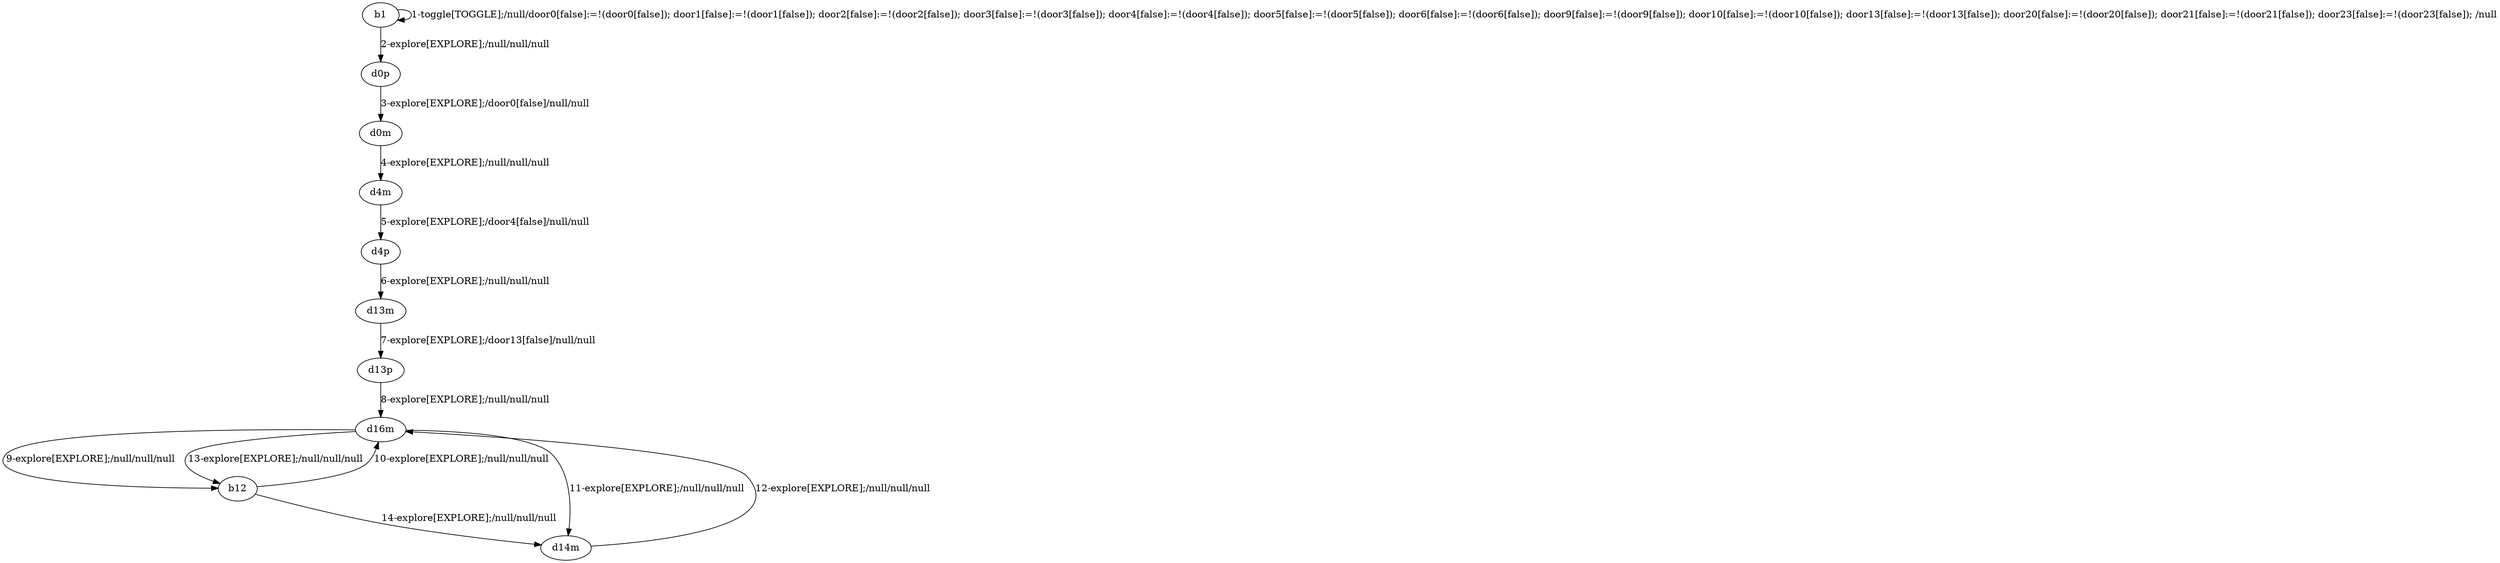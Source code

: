 # Total number of goals covered by this test: 1
# d16m --> b12

digraph g {
"b1" -> "b1" [label = "1-toggle[TOGGLE];/null/door0[false]:=!(door0[false]); door1[false]:=!(door1[false]); door2[false]:=!(door2[false]); door3[false]:=!(door3[false]); door4[false]:=!(door4[false]); door5[false]:=!(door5[false]); door6[false]:=!(door6[false]); door9[false]:=!(door9[false]); door10[false]:=!(door10[false]); door13[false]:=!(door13[false]); door20[false]:=!(door20[false]); door21[false]:=!(door21[false]); door23[false]:=!(door23[false]); /null"];
"b1" -> "d0p" [label = "2-explore[EXPLORE];/null/null/null"];
"d0p" -> "d0m" [label = "3-explore[EXPLORE];/door0[false]/null/null"];
"d0m" -> "d4m" [label = "4-explore[EXPLORE];/null/null/null"];
"d4m" -> "d4p" [label = "5-explore[EXPLORE];/door4[false]/null/null"];
"d4p" -> "d13m" [label = "6-explore[EXPLORE];/null/null/null"];
"d13m" -> "d13p" [label = "7-explore[EXPLORE];/door13[false]/null/null"];
"d13p" -> "d16m" [label = "8-explore[EXPLORE];/null/null/null"];
"d16m" -> "b12" [label = "9-explore[EXPLORE];/null/null/null"];
"b12" -> "d16m" [label = "10-explore[EXPLORE];/null/null/null"];
"d16m" -> "d14m" [label = "11-explore[EXPLORE];/null/null/null"];
"d14m" -> "d16m" [label = "12-explore[EXPLORE];/null/null/null"];
"d16m" -> "b12" [label = "13-explore[EXPLORE];/null/null/null"];
"b12" -> "d14m" [label = "14-explore[EXPLORE];/null/null/null"];
}